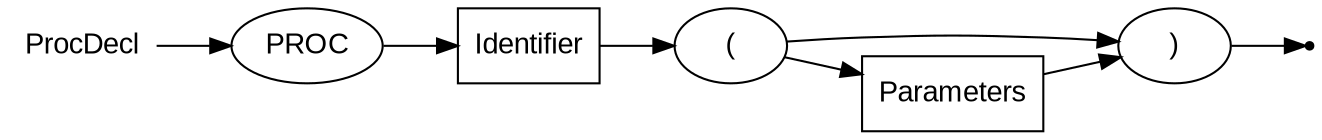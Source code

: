 digraph PROCDECL {
  rankdir=LR;
  node [fontname="Arial"];
  start [label="ProcDecl" shape=plaintext];
  end [label="" shape=point];
  A [label="PROC" shape=oval];
  B [label="Identifier" shape=box];
  C [label="(" shape=oval];
  D [label=")" shape=oval];
  E [label="Parameters" shape=box];
  start -> A;
  A -> B;
  B -> C;
  C -> E;
  C -> D;
  D -> end;
  E -> D;
}